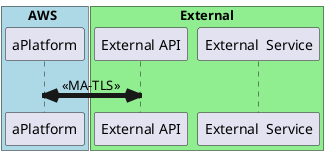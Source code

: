 {
  "sha1": "kmmhl7wkmn6vf6cvvoxaud6nug21dd3",
  "insertion": {
    "when": "2024-06-03T18:59:33.172Z",
    "url": "https://forum.plantuml.net/9939/conditional-application-of-styles",
    "user": "plantuml@gmail.com"
  }
}
@startuml

skinparam useBetaStyle true
!procedure formatConnection($sequenceArrowThickness, $from, $to, $protocol)
<style>
arrow {
  LineThickness $sequenceArrowThickness
}
</style>
  $from<<->>$to : $protocol
!endprocedure

box "AWS " #LightBlue
    participant "aPlatform" as ap
   
end box
box "External" #Lightgreen
    participant "External API" as extapi
    participant "External  Service" as exts
end box

formatConnection("5", "ap", "extapi","<< MA-TLS >>")

@enduml
